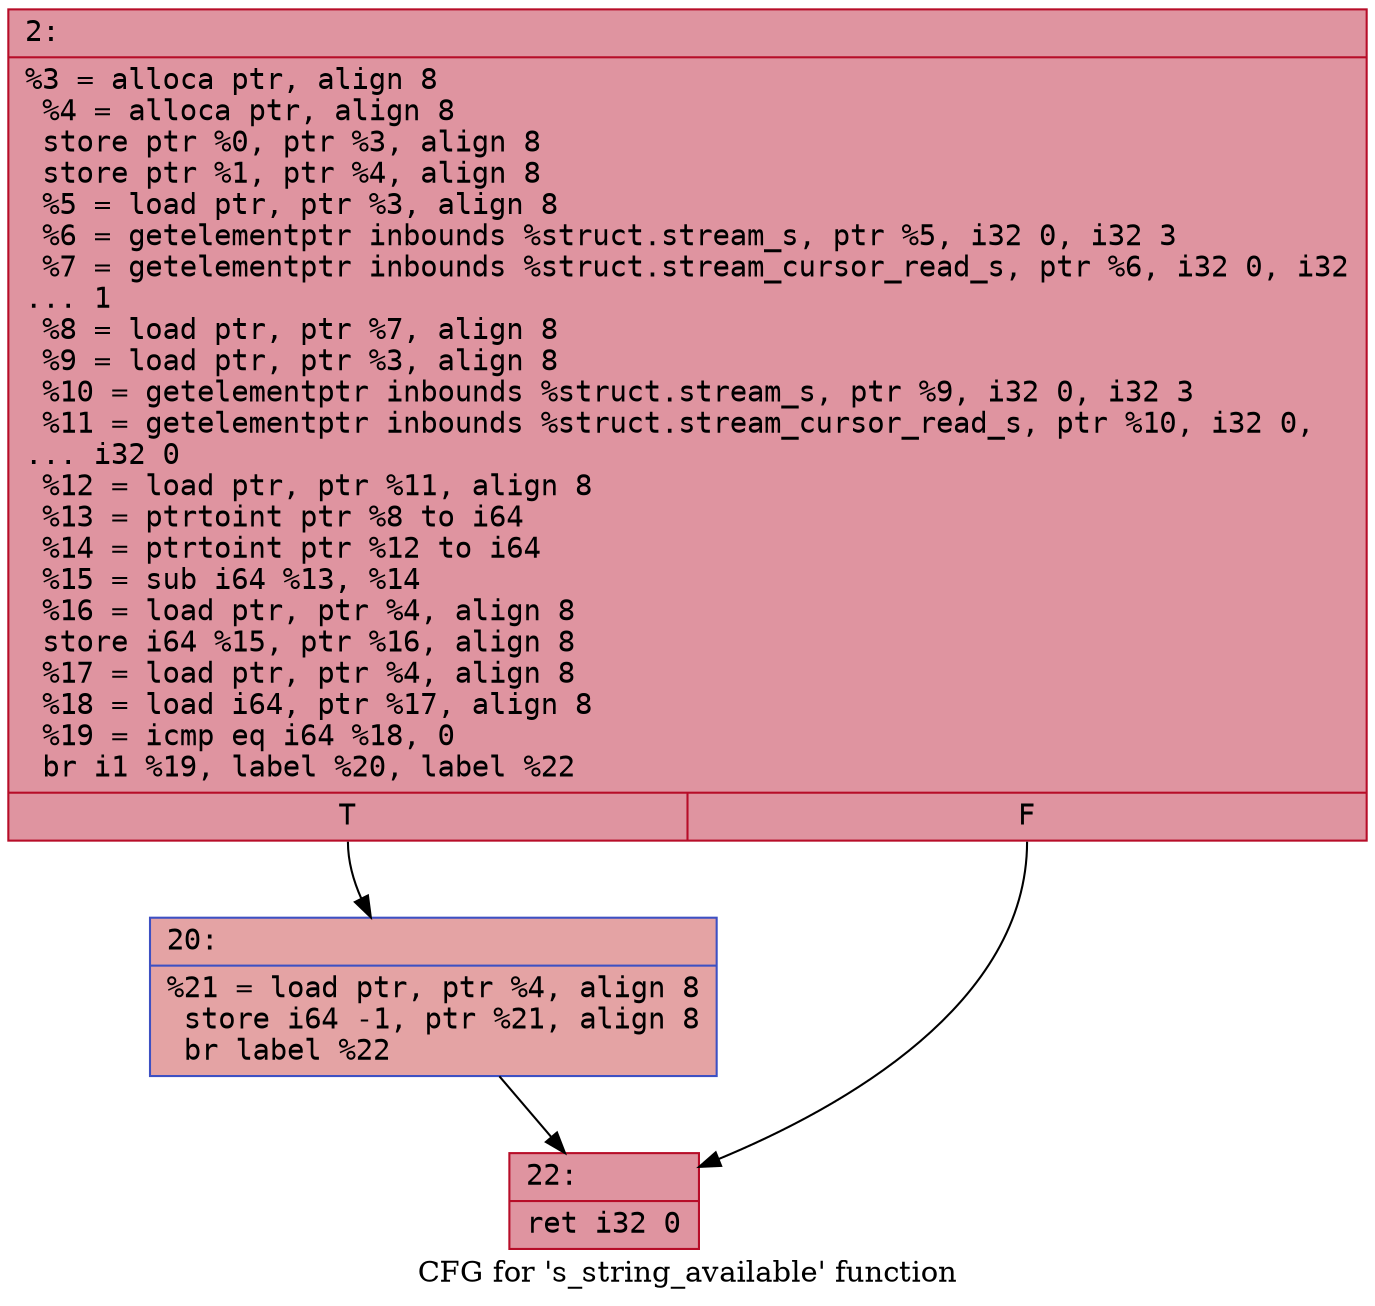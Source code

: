digraph "CFG for 's_string_available' function" {
	label="CFG for 's_string_available' function";

	Node0x6000032141e0 [shape=record,color="#b70d28ff", style=filled, fillcolor="#b70d2870" fontname="Courier",label="{2:\l|  %3 = alloca ptr, align 8\l  %4 = alloca ptr, align 8\l  store ptr %0, ptr %3, align 8\l  store ptr %1, ptr %4, align 8\l  %5 = load ptr, ptr %3, align 8\l  %6 = getelementptr inbounds %struct.stream_s, ptr %5, i32 0, i32 3\l  %7 = getelementptr inbounds %struct.stream_cursor_read_s, ptr %6, i32 0, i32\l... 1\l  %8 = load ptr, ptr %7, align 8\l  %9 = load ptr, ptr %3, align 8\l  %10 = getelementptr inbounds %struct.stream_s, ptr %9, i32 0, i32 3\l  %11 = getelementptr inbounds %struct.stream_cursor_read_s, ptr %10, i32 0,\l... i32 0\l  %12 = load ptr, ptr %11, align 8\l  %13 = ptrtoint ptr %8 to i64\l  %14 = ptrtoint ptr %12 to i64\l  %15 = sub i64 %13, %14\l  %16 = load ptr, ptr %4, align 8\l  store i64 %15, ptr %16, align 8\l  %17 = load ptr, ptr %4, align 8\l  %18 = load i64, ptr %17, align 8\l  %19 = icmp eq i64 %18, 0\l  br i1 %19, label %20, label %22\l|{<s0>T|<s1>F}}"];
	Node0x6000032141e0:s0 -> Node0x600003214230[tooltip="2 -> 20\nProbability 37.50%" ];
	Node0x6000032141e0:s1 -> Node0x600003214280[tooltip="2 -> 22\nProbability 62.50%" ];
	Node0x600003214230 [shape=record,color="#3d50c3ff", style=filled, fillcolor="#c32e3170" fontname="Courier",label="{20:\l|  %21 = load ptr, ptr %4, align 8\l  store i64 -1, ptr %21, align 8\l  br label %22\l}"];
	Node0x600003214230 -> Node0x600003214280[tooltip="20 -> 22\nProbability 100.00%" ];
	Node0x600003214280 [shape=record,color="#b70d28ff", style=filled, fillcolor="#b70d2870" fontname="Courier",label="{22:\l|  ret i32 0\l}"];
}
